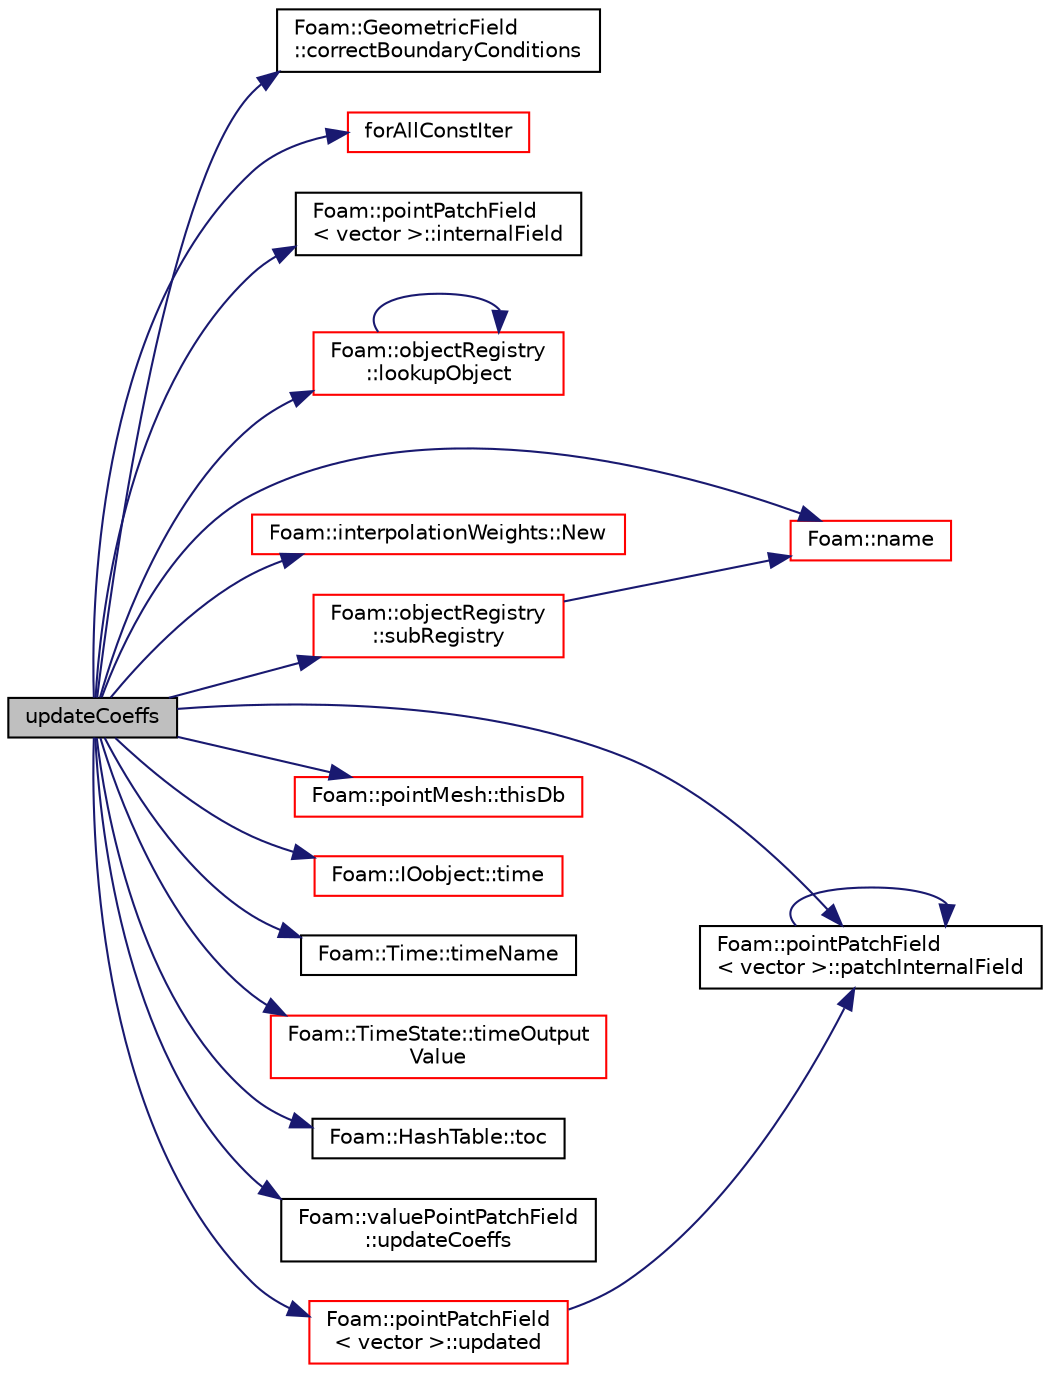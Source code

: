 digraph "updateCoeffs"
{
  bgcolor="transparent";
  edge [fontname="Helvetica",fontsize="10",labelfontname="Helvetica",labelfontsize="10"];
  node [fontname="Helvetica",fontsize="10",shape=record];
  rankdir="LR";
  Node431 [label="updateCoeffs",height=0.2,width=0.4,color="black", fillcolor="grey75", style="filled", fontcolor="black"];
  Node431 -> Node432 [color="midnightblue",fontsize="10",style="solid",fontname="Helvetica"];
  Node432 [label="Foam::GeometricField\l::correctBoundaryConditions",height=0.2,width=0.4,color="black",URL="$a23249.html#acaf6878ef900e593c4b20812f1b567d6",tooltip="Correct boundary field. "];
  Node431 -> Node433 [color="midnightblue",fontsize="10",style="solid",fontname="Helvetica"];
  Node433 [label="forAllConstIter",height=0.2,width=0.4,color="red",URL="$a39311.html#ae21e2836509b0fa7f7cedf6493b11b09"];
  Node431 -> Node730 [color="midnightblue",fontsize="10",style="solid",fontname="Helvetica"];
  Node730 [label="Foam::pointPatchField\l\< vector \>::internalField",height=0.2,width=0.4,color="black",URL="$a23773.html#a435fb78c6d01646a7b5fe2fc4806bfd7",tooltip="Return dimensioned internal field reference. "];
  Node431 -> Node731 [color="midnightblue",fontsize="10",style="solid",fontname="Helvetica"];
  Node731 [label="Foam::objectRegistry\l::lookupObject",height=0.2,width=0.4,color="red",URL="$a27433.html#a8b49296f8410366342c524250612c2aa",tooltip="Lookup and return the object of the given Type. "];
  Node731 -> Node731 [color="midnightblue",fontsize="10",style="solid",fontname="Helvetica"];
  Node431 -> Node614 [color="midnightblue",fontsize="10",style="solid",fontname="Helvetica"];
  Node614 [label="Foam::name",height=0.2,width=0.4,color="red",URL="$a21851.html#adcb0df2bd4953cb6bb390272d8263c3a",tooltip="Return a string representation of a complex. "];
  Node431 -> Node736 [color="midnightblue",fontsize="10",style="solid",fontname="Helvetica"];
  Node736 [label="Foam::interpolationWeights::New",height=0.2,width=0.4,color="red",URL="$a27865.html#a9c16f96eb264349faebd1e04f84fc996",tooltip="Return a reference to the selected interpolationWeights. "];
  Node431 -> Node738 [color="midnightblue",fontsize="10",style="solid",fontname="Helvetica"];
  Node738 [label="Foam::pointPatchField\l\< vector \>::patchInternalField",height=0.2,width=0.4,color="black",URL="$a23773.html#a3b74a67629ed67899295ec63e8f9ae84",tooltip="Return field created from appropriate internal field values. "];
  Node738 -> Node738 [color="midnightblue",fontsize="10",style="solid",fontname="Helvetica"];
  Node431 -> Node739 [color="midnightblue",fontsize="10",style="solid",fontname="Helvetica"];
  Node739 [label="Foam::objectRegistry\l::subRegistry",height=0.2,width=0.4,color="red",URL="$a27433.html#a43332aab593e47d90d329357fd0adafe",tooltip="Lookup and return a const sub-objectRegistry. Optionally create. "];
  Node739 -> Node614 [color="midnightblue",fontsize="10",style="solid",fontname="Helvetica"];
  Node431 -> Node741 [color="midnightblue",fontsize="10",style="solid",fontname="Helvetica"];
  Node741 [label="Foam::pointMesh::thisDb",height=0.2,width=0.4,color="red",URL="$a28397.html#a5f5bc984783118ded801fa381b2a4719",tooltip="Return database. For now is its polyMesh. "];
  Node431 -> Node610 [color="midnightblue",fontsize="10",style="solid",fontname="Helvetica"];
  Node610 [label="Foam::IOobject::time",height=0.2,width=0.4,color="red",URL="$a27249.html#a1ed86245b170b9f651f62650b1827500",tooltip="Return time. "];
  Node431 -> Node752 [color="midnightblue",fontsize="10",style="solid",fontname="Helvetica"];
  Node752 [label="Foam::Time::timeName",height=0.2,width=0.4,color="black",URL="$a27457.html#a5ae6a110de1b22323e19a46943c7f0c1",tooltip="Return time name of given scalar time. "];
  Node431 -> Node753 [color="midnightblue",fontsize="10",style="solid",fontname="Helvetica"];
  Node753 [label="Foam::TimeState::timeOutput\lValue",height=0.2,width=0.4,color="red",URL="$a27469.html#a62127fab330c01695c0dd1691c6b6ce3",tooltip="Return current time value. "];
  Node431 -> Node755 [color="midnightblue",fontsize="10",style="solid",fontname="Helvetica"];
  Node755 [label="Foam::HashTable::toc",height=0.2,width=0.4,color="black",URL="$a26841.html#a1717015c0033bc9eed654353eed0461b",tooltip="Return the table of contents. "];
  Node431 -> Node756 [color="midnightblue",fontsize="10",style="solid",fontname="Helvetica"];
  Node756 [label="Foam::valuePointPatchField\l::updateCoeffs",height=0.2,width=0.4,color="black",URL="$a27681.html#a7e24eafac629d3733181cd942d4c902f",tooltip="Update the coefficients associated with the patch field. "];
  Node431 -> Node757 [color="midnightblue",fontsize="10",style="solid",fontname="Helvetica"];
  Node757 [label="Foam::pointPatchField\l\< vector \>::updated",height=0.2,width=0.4,color="red",URL="$a23773.html#adb515d6ca9be66613efaaeb72c9709db",tooltip="Return true if the boundary condition has already been updated. "];
  Node757 -> Node738 [color="midnightblue",fontsize="10",style="solid",fontname="Helvetica"];
}
